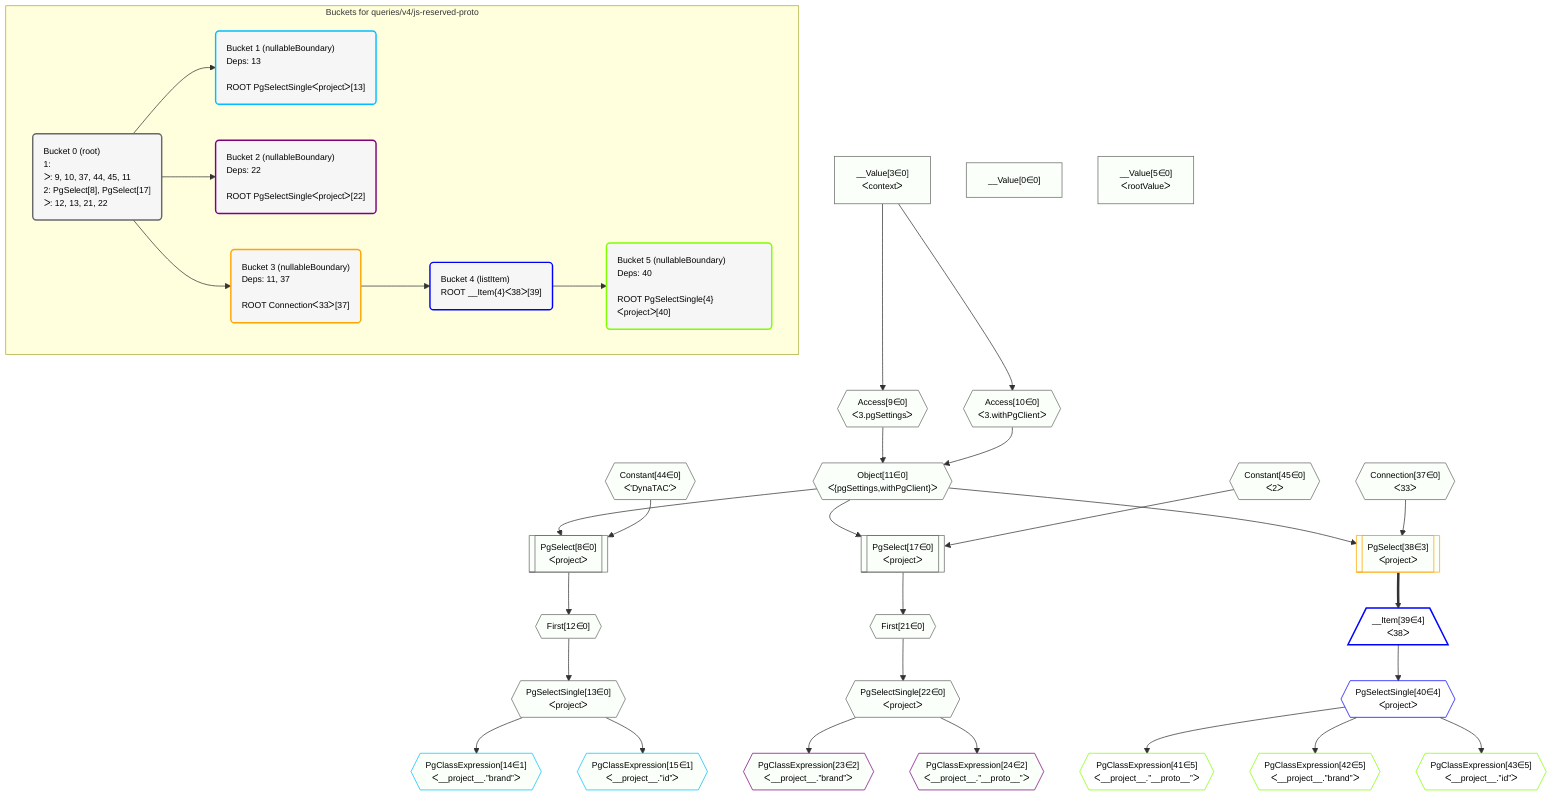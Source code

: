 %%{init: {'themeVariables': { 'fontSize': '12px'}}}%%
graph TD
    classDef path fill:#eee,stroke:#000,color:#000
    classDef plan fill:#fff,stroke-width:1px,color:#000
    classDef itemplan fill:#fff,stroke-width:2px,color:#000
    classDef unbatchedplan fill:#dff,stroke-width:1px,color:#000
    classDef sideeffectplan fill:#fcc,stroke-width:2px,color:#000
    classDef bucket fill:#f6f6f6,color:#000,stroke-width:2px,text-align:left


    %% plan dependencies
    PgSelect8[["PgSelect[8∈0]<br />ᐸprojectᐳ"]]:::plan
    Object11{{"Object[11∈0]<br />ᐸ{pgSettings,withPgClient}ᐳ"}}:::plan
    Constant44{{"Constant[44∈0]<br />ᐸ'DynaTAC'ᐳ"}}:::plan
    Object11 & Constant44 --> PgSelect8
    Access9{{"Access[9∈0]<br />ᐸ3.pgSettingsᐳ"}}:::plan
    Access10{{"Access[10∈0]<br />ᐸ3.withPgClientᐳ"}}:::plan
    Access9 & Access10 --> Object11
    PgSelect17[["PgSelect[17∈0]<br />ᐸprojectᐳ"]]:::plan
    Constant45{{"Constant[45∈0]<br />ᐸ2ᐳ"}}:::plan
    Object11 & Constant45 --> PgSelect17
    __Value3["__Value[3∈0]<br />ᐸcontextᐳ"]:::plan
    __Value3 --> Access9
    __Value3 --> Access10
    First12{{"First[12∈0]"}}:::plan
    PgSelect8 --> First12
    PgSelectSingle13{{"PgSelectSingle[13∈0]<br />ᐸprojectᐳ"}}:::plan
    First12 --> PgSelectSingle13
    First21{{"First[21∈0]"}}:::plan
    PgSelect17 --> First21
    PgSelectSingle22{{"PgSelectSingle[22∈0]<br />ᐸprojectᐳ"}}:::plan
    First21 --> PgSelectSingle22
    __Value0["__Value[0∈0]"]:::plan
    __Value5["__Value[5∈0]<br />ᐸrootValueᐳ"]:::plan
    Connection37{{"Connection[37∈0]<br />ᐸ33ᐳ"}}:::plan
    PgClassExpression14{{"PgClassExpression[14∈1]<br />ᐸ__project__.”brand”ᐳ"}}:::plan
    PgSelectSingle13 --> PgClassExpression14
    PgClassExpression15{{"PgClassExpression[15∈1]<br />ᐸ__project__.”id”ᐳ"}}:::plan
    PgSelectSingle13 --> PgClassExpression15
    PgClassExpression23{{"PgClassExpression[23∈2]<br />ᐸ__project__.”brand”ᐳ"}}:::plan
    PgSelectSingle22 --> PgClassExpression23
    PgClassExpression24{{"PgClassExpression[24∈2]<br />ᐸ__project__.”__proto__”ᐳ"}}:::plan
    PgSelectSingle22 --> PgClassExpression24
    PgSelect38[["PgSelect[38∈3]<br />ᐸprojectᐳ"]]:::plan
    Object11 & Connection37 --> PgSelect38
    __Item39[/"__Item[39∈4]<br />ᐸ38ᐳ"\]:::itemplan
    PgSelect38 ==> __Item39
    PgSelectSingle40{{"PgSelectSingle[40∈4]<br />ᐸprojectᐳ"}}:::plan
    __Item39 --> PgSelectSingle40
    PgClassExpression41{{"PgClassExpression[41∈5]<br />ᐸ__project__.”__proto__”ᐳ"}}:::plan
    PgSelectSingle40 --> PgClassExpression41
    PgClassExpression42{{"PgClassExpression[42∈5]<br />ᐸ__project__.”brand”ᐳ"}}:::plan
    PgSelectSingle40 --> PgClassExpression42
    PgClassExpression43{{"PgClassExpression[43∈5]<br />ᐸ__project__.”id”ᐳ"}}:::plan
    PgSelectSingle40 --> PgClassExpression43

    %% define steps

    subgraph "Buckets for queries/v4/js-reserved-proto"
    Bucket0("Bucket 0 (root)<br />1: <br />ᐳ: 9, 10, 37, 44, 45, 11<br />2: PgSelect[8], PgSelect[17]<br />ᐳ: 12, 13, 21, 22"):::bucket
    classDef bucket0 stroke:#696969
    class Bucket0,__Value0,__Value3,__Value5,PgSelect8,Access9,Access10,Object11,First12,PgSelectSingle13,PgSelect17,First21,PgSelectSingle22,Connection37,Constant44,Constant45 bucket0
    Bucket1("Bucket 1 (nullableBoundary)<br />Deps: 13<br /><br />ROOT PgSelectSingleᐸprojectᐳ[13]"):::bucket
    classDef bucket1 stroke:#00bfff
    class Bucket1,PgClassExpression14,PgClassExpression15 bucket1
    Bucket2("Bucket 2 (nullableBoundary)<br />Deps: 22<br /><br />ROOT PgSelectSingleᐸprojectᐳ[22]"):::bucket
    classDef bucket2 stroke:#7f007f
    class Bucket2,PgClassExpression23,PgClassExpression24 bucket2
    Bucket3("Bucket 3 (nullableBoundary)<br />Deps: 11, 37<br /><br />ROOT Connectionᐸ33ᐳ[37]"):::bucket
    classDef bucket3 stroke:#ffa500
    class Bucket3,PgSelect38 bucket3
    Bucket4("Bucket 4 (listItem)<br />ROOT __Item{4}ᐸ38ᐳ[39]"):::bucket
    classDef bucket4 stroke:#0000ff
    class Bucket4,__Item39,PgSelectSingle40 bucket4
    Bucket5("Bucket 5 (nullableBoundary)<br />Deps: 40<br /><br />ROOT PgSelectSingle{4}ᐸprojectᐳ[40]"):::bucket
    classDef bucket5 stroke:#7fff00
    class Bucket5,PgClassExpression41,PgClassExpression42,PgClassExpression43 bucket5
    Bucket0 --> Bucket1 & Bucket2 & Bucket3
    Bucket3 --> Bucket4
    Bucket4 --> Bucket5
    classDef unary fill:#fafffa,borderWidth:8px
    class PgSelect8,Object11,PgSelect17,Access9,Access10,First12,PgSelectSingle13,First21,PgSelectSingle22,__Value0,__Value3,__Value5,Connection37,Constant44,Constant45,PgClassExpression14,PgClassExpression15,PgClassExpression23,PgClassExpression24,PgSelect38 unary
    end